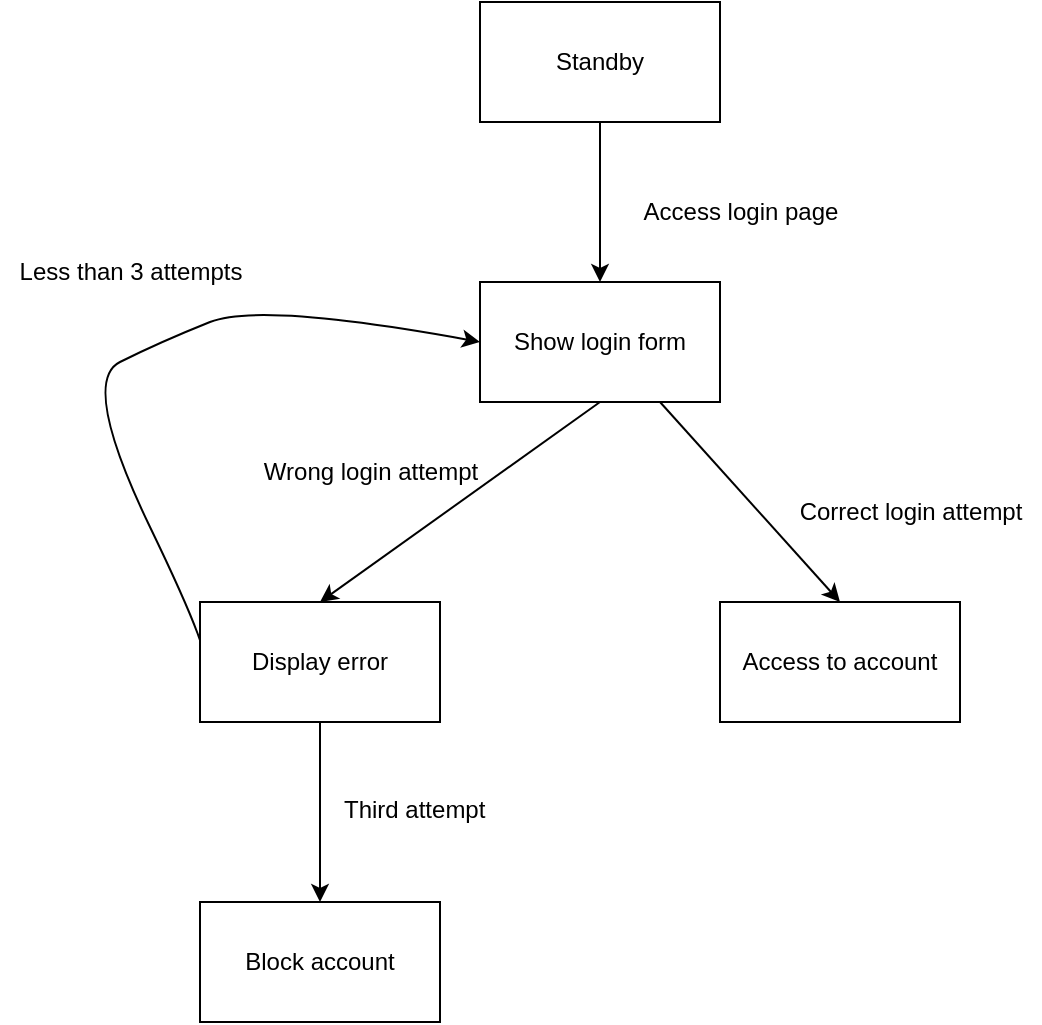 <mxfile>
    <diagram id="a-4XydbLKtJ5_x4hwGxI" name="Page-1">
        <mxGraphModel dx="671" dy="579" grid="1" gridSize="10" guides="1" tooltips="1" connect="1" arrows="1" fold="1" page="1" pageScale="1" pageWidth="850" pageHeight="1100" math="0" shadow="0">
            <root>
                <mxCell id="0"/>
                <mxCell id="1" parent="0"/>
                <mxCell id="2" value="Standby" style="rounded=0;whiteSpace=wrap;html=1;" vertex="1" parent="1">
                    <mxGeometry x="280" y="270" width="120" height="60" as="geometry"/>
                </mxCell>
                <mxCell id="3" value="Show login form" style="rounded=0;whiteSpace=wrap;html=1;" vertex="1" parent="1">
                    <mxGeometry x="280" y="410" width="120" height="60" as="geometry"/>
                </mxCell>
                <mxCell id="4" value="" style="endArrow=classic;html=1;exitX=0.5;exitY=1;exitDx=0;exitDy=0;entryX=0.5;entryY=0;entryDx=0;entryDy=0;" edge="1" parent="1" source="2" target="3">
                    <mxGeometry width="50" height="50" relative="1" as="geometry">
                        <mxPoint x="320" y="320" as="sourcePoint"/>
                        <mxPoint x="370" y="270" as="targetPoint"/>
                    </mxGeometry>
                </mxCell>
                <mxCell id="7" value="" style="curved=1;endArrow=classic;html=1;entryX=0;entryY=0.5;entryDx=0;entryDy=0;" edge="1" parent="1" target="3">
                    <mxGeometry width="50" height="50" relative="1" as="geometry">
                        <mxPoint x="140" y="600" as="sourcePoint"/>
                        <mxPoint x="20" y="390" as="targetPoint"/>
                        <Array as="points">
                            <mxPoint x="150" y="605"/>
                            <mxPoint x="80" y="460"/>
                            <mxPoint x="120" y="440"/>
                            <mxPoint x="170" y="420"/>
                        </Array>
                    </mxGeometry>
                </mxCell>
                <mxCell id="10" value="&lt;span style=&quot;color: rgb(0, 0, 0); text-wrap-mode: nowrap;&quot;&gt;Display error&lt;/span&gt;" style="rounded=0;whiteSpace=wrap;html=1;" vertex="1" parent="1">
                    <mxGeometry x="140" y="570" width="120" height="60" as="geometry"/>
                </mxCell>
                <mxCell id="11" value="Less than 3 attempts" style="text;html=1;align=center;verticalAlign=middle;resizable=0;points=[];autosize=1;strokeColor=none;fillColor=none;" vertex="1" parent="1">
                    <mxGeometry x="40" y="390" width="130" height="30" as="geometry"/>
                </mxCell>
                <mxCell id="12" value="" style="endArrow=classic;html=1;exitX=0.5;exitY=1;exitDx=0;exitDy=0;entryX=0.5;entryY=0;entryDx=0;entryDy=0;" edge="1" parent="1" source="3" target="10">
                    <mxGeometry width="50" height="50" relative="1" as="geometry">
                        <mxPoint x="310" y="540" as="sourcePoint"/>
                        <mxPoint x="310" y="620" as="targetPoint"/>
                    </mxGeometry>
                </mxCell>
                <mxCell id="14" value="Wrong login attempt" style="text;html=1;align=center;verticalAlign=middle;resizable=0;points=[];autosize=1;strokeColor=none;fillColor=none;" vertex="1" parent="1">
                    <mxGeometry x="160" y="490" width="130" height="30" as="geometry"/>
                </mxCell>
                <mxCell id="15" value="&lt;span style=&quot;color: rgb(0, 0, 0); text-wrap-mode: nowrap;&quot;&gt;Block account&lt;/span&gt;" style="rounded=0;whiteSpace=wrap;html=1;" vertex="1" parent="1">
                    <mxGeometry x="140" y="720" width="120" height="60" as="geometry"/>
                </mxCell>
                <mxCell id="16" value="" style="endArrow=classic;html=1;exitX=0.5;exitY=1;exitDx=0;exitDy=0;entryX=0.5;entryY=0;entryDx=0;entryDy=0;" edge="1" parent="1" source="10" target="15">
                    <mxGeometry width="50" height="50" relative="1" as="geometry">
                        <mxPoint x="350" y="480" as="sourcePoint"/>
                        <mxPoint x="210" y="580" as="targetPoint"/>
                    </mxGeometry>
                </mxCell>
                <mxCell id="17" value="&lt;div style=&quot;text-align: center;&quot;&gt;&lt;span style=&quot;background-color: transparent; text-wrap-mode: nowrap;&quot;&gt;Third attempt&lt;/span&gt;&lt;/div&gt;" style="text;whiteSpace=wrap;html=1;" vertex="1" parent="1">
                    <mxGeometry x="210" y="660" width="80" height="30" as="geometry"/>
                </mxCell>
                <mxCell id="18" value="Access to account" style="rounded=0;whiteSpace=wrap;html=1;" vertex="1" parent="1">
                    <mxGeometry x="400" y="570" width="120" height="60" as="geometry"/>
                </mxCell>
                <mxCell id="19" value="" style="endArrow=classic;html=1;exitX=0.75;exitY=1;exitDx=0;exitDy=0;entryX=0.5;entryY=0;entryDx=0;entryDy=0;" edge="1" parent="1" source="3" target="18">
                    <mxGeometry width="50" height="50" relative="1" as="geometry">
                        <mxPoint x="380" y="590" as="sourcePoint"/>
                        <mxPoint x="430" y="540" as="targetPoint"/>
                    </mxGeometry>
                </mxCell>
                <mxCell id="20" value="Correct login attempt" style="text;html=1;align=center;verticalAlign=middle;resizable=0;points=[];autosize=1;strokeColor=none;fillColor=none;" vertex="1" parent="1">
                    <mxGeometry x="430" y="510" width="130" height="30" as="geometry"/>
                </mxCell>
                <mxCell id="21" value="Access login page" style="text;html=1;align=center;verticalAlign=middle;resizable=0;points=[];autosize=1;strokeColor=none;fillColor=none;" vertex="1" parent="1">
                    <mxGeometry x="350" y="360" width="120" height="30" as="geometry"/>
                </mxCell>
            </root>
        </mxGraphModel>
    </diagram>
</mxfile>
